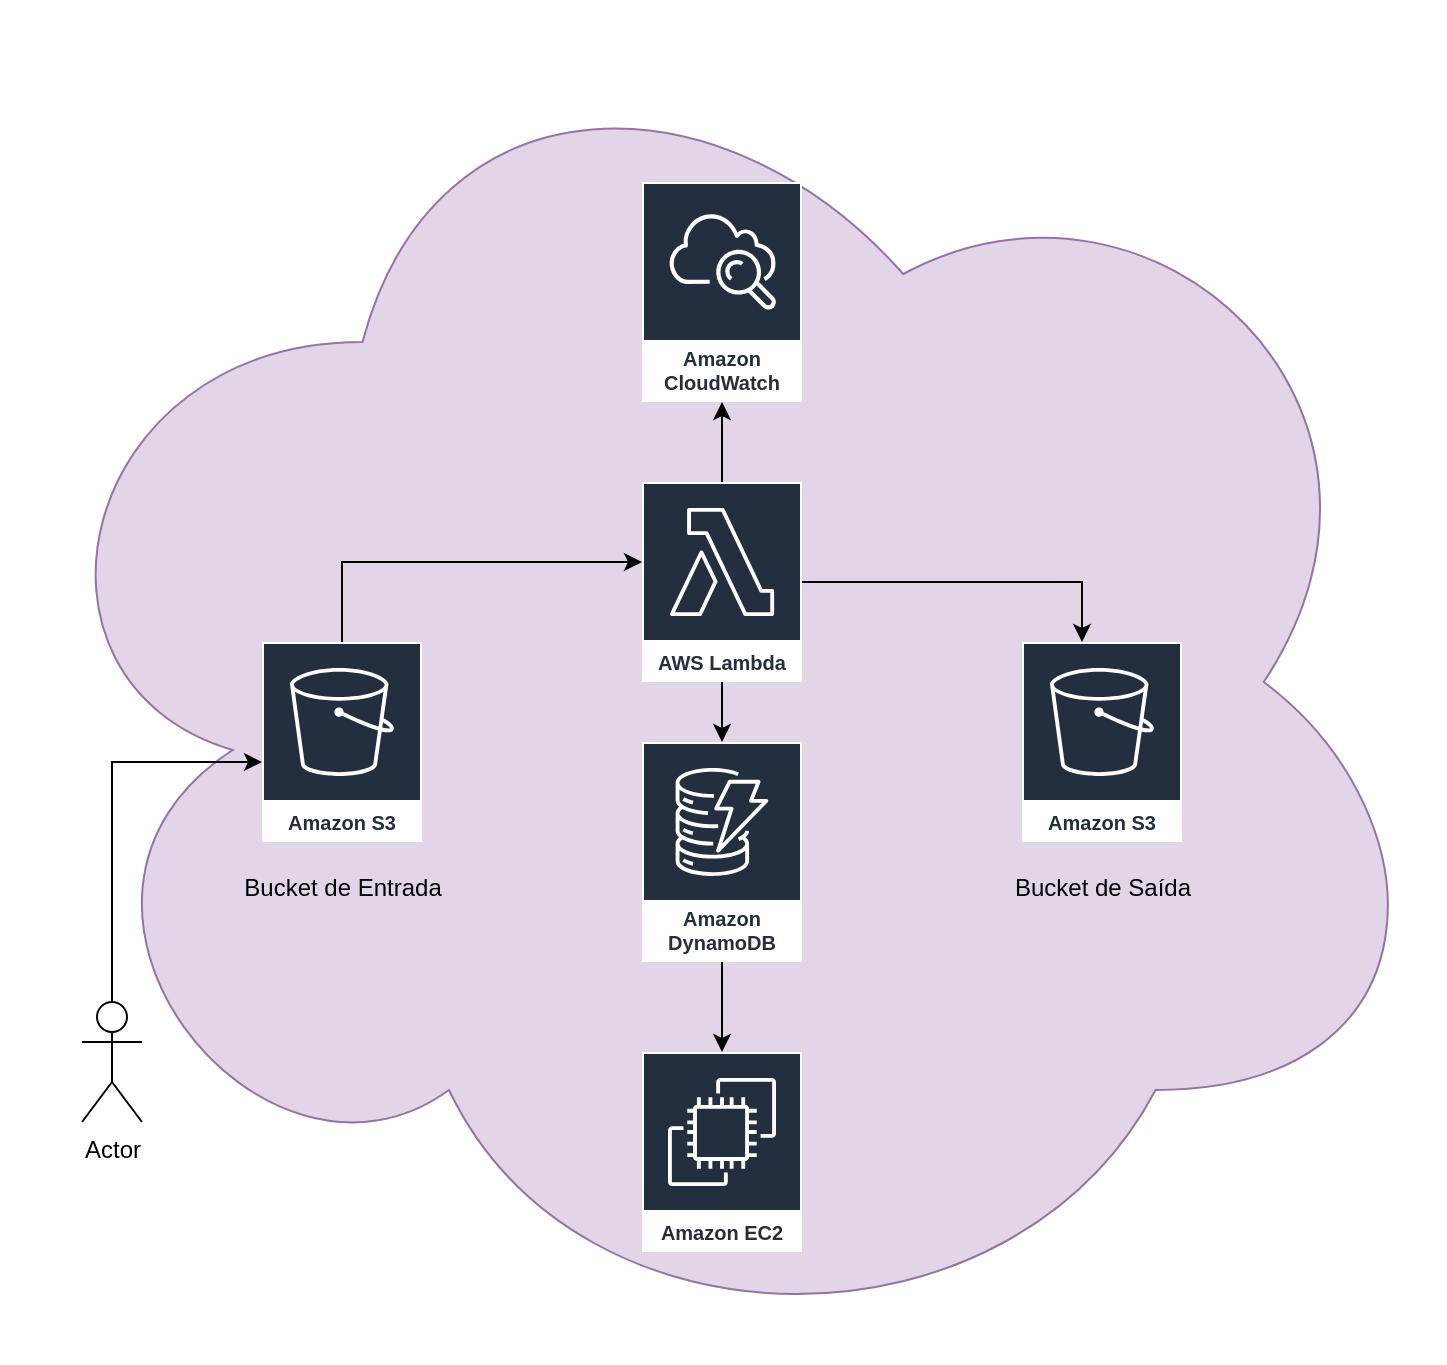 <mxfile version="28.2.0">
  <diagram name="Página-1" id="ocoSZaAQVugHEFtMZDUH">
    <mxGraphModel grid="1" page="1" gridSize="10" guides="1" tooltips="1" connect="1" arrows="1" fold="1" pageScale="1" pageWidth="827" pageHeight="1169" math="0" shadow="0">
      <root>
        <mxCell id="0" />
        <mxCell id="1" parent="0" />
        <mxCell id="f2BKNjYlsUP_5xgJeypy-26" value="" style="ellipse;shape=cloud;whiteSpace=wrap;html=1;fillColor=#e1d5e7;strokeColor=#9673a6;" vertex="1" parent="1">
          <mxGeometry x="70" y="-40" width="721" height="680" as="geometry" />
        </mxCell>
        <mxCell id="f2BKNjYlsUP_5xgJeypy-18" style="edgeStyle=orthogonalEdgeStyle;rounded=0;orthogonalLoop=1;jettySize=auto;html=1;" edge="1" parent="1" source="LtN_ABp98KglV9sxf6Uq-26" target="LtN_ABp98KglV9sxf6Uq-27">
          <mxGeometry relative="1" as="geometry">
            <mxPoint x="125" y="400" as="targetPoint" />
            <Array as="points">
              <mxPoint x="125" y="340" />
            </Array>
          </mxGeometry>
        </mxCell>
        <mxCell id="LtN_ABp98KglV9sxf6Uq-26" value="Actor" style="shape=umlActor;verticalLabelPosition=bottom;verticalAlign=top;html=1;outlineConnect=0;" vertex="1" parent="1">
          <mxGeometry x="110" y="460" width="30" height="60" as="geometry" />
        </mxCell>
        <mxCell id="f2BKNjYlsUP_5xgJeypy-19" style="edgeStyle=orthogonalEdgeStyle;rounded=0;orthogonalLoop=1;jettySize=auto;html=1;" edge="1" parent="1" source="LtN_ABp98KglV9sxf6Uq-27" target="LtN_ABp98KglV9sxf6Uq-28">
          <mxGeometry relative="1" as="geometry">
            <Array as="points">
              <mxPoint x="240" y="240" />
            </Array>
          </mxGeometry>
        </mxCell>
        <mxCell id="LtN_ABp98KglV9sxf6Uq-27" value="Amazon S3" style="sketch=0;outlineConnect=0;fontColor=#232F3E;gradientColor=none;strokeColor=#ffffff;fillColor=#232F3E;dashed=0;verticalLabelPosition=middle;verticalAlign=bottom;align=center;html=1;whiteSpace=wrap;fontSize=10;fontStyle=1;spacing=3;shape=mxgraph.aws4.productIcon;prIcon=mxgraph.aws4.s3;" vertex="1" parent="1">
          <mxGeometry x="200" y="280" width="80" height="100" as="geometry" />
        </mxCell>
        <mxCell id="f2BKNjYlsUP_5xgJeypy-20" style="edgeStyle=orthogonalEdgeStyle;rounded=0;orthogonalLoop=1;jettySize=auto;html=1;" edge="1" parent="1" source="LtN_ABp98KglV9sxf6Uq-28" target="f2BKNjYlsUP_5xgJeypy-1">
          <mxGeometry relative="1" as="geometry">
            <Array as="points">
              <mxPoint x="610" y="250" />
            </Array>
          </mxGeometry>
        </mxCell>
        <mxCell id="f2BKNjYlsUP_5xgJeypy-21" style="edgeStyle=orthogonalEdgeStyle;rounded=0;orthogonalLoop=1;jettySize=auto;html=1;" edge="1" parent="1" source="LtN_ABp98KglV9sxf6Uq-28" target="LtN_ABp98KglV9sxf6Uq-29">
          <mxGeometry relative="1" as="geometry" />
        </mxCell>
        <mxCell id="f2BKNjYlsUP_5xgJeypy-23" style="edgeStyle=orthogonalEdgeStyle;rounded=0;orthogonalLoop=1;jettySize=auto;html=1;" edge="1" parent="1" source="LtN_ABp98KglV9sxf6Uq-28" target="LtN_ABp98KglV9sxf6Uq-30">
          <mxGeometry relative="1" as="geometry" />
        </mxCell>
        <mxCell id="LtN_ABp98KglV9sxf6Uq-28" value="AWS Lambda" style="sketch=0;outlineConnect=0;fontColor=#232F3E;gradientColor=none;strokeColor=#ffffff;fillColor=#232F3E;dashed=0;verticalLabelPosition=middle;verticalAlign=bottom;align=center;html=1;whiteSpace=wrap;fontSize=10;fontStyle=1;spacing=3;shape=mxgraph.aws4.productIcon;prIcon=mxgraph.aws4.lambda;" vertex="1" parent="1">
          <mxGeometry x="390" y="200" width="80" height="100" as="geometry" />
        </mxCell>
        <mxCell id="f2BKNjYlsUP_5xgJeypy-22" style="edgeStyle=orthogonalEdgeStyle;rounded=0;orthogonalLoop=1;jettySize=auto;html=1;" edge="1" parent="1" source="LtN_ABp98KglV9sxf6Uq-29" target="LtN_ABp98KglV9sxf6Uq-31">
          <mxGeometry relative="1" as="geometry" />
        </mxCell>
        <mxCell id="LtN_ABp98KglV9sxf6Uq-29" value="Amazon DynamoDB" style="sketch=0;outlineConnect=0;fontColor=#232F3E;gradientColor=none;strokeColor=#ffffff;fillColor=#232F3E;dashed=0;verticalLabelPosition=middle;verticalAlign=bottom;align=center;html=1;whiteSpace=wrap;fontSize=10;fontStyle=1;spacing=3;shape=mxgraph.aws4.productIcon;prIcon=mxgraph.aws4.dynamodb;" vertex="1" parent="1">
          <mxGeometry x="390" y="330" width="80" height="110" as="geometry" />
        </mxCell>
        <mxCell id="LtN_ABp98KglV9sxf6Uq-31" value="Amazon EC2" style="sketch=0;outlineConnect=0;fontColor=#232F3E;gradientColor=none;strokeColor=#ffffff;fillColor=#232F3E;dashed=0;verticalLabelPosition=middle;verticalAlign=bottom;align=center;html=1;whiteSpace=wrap;fontSize=10;fontStyle=1;spacing=3;shape=mxgraph.aws4.productIcon;prIcon=mxgraph.aws4.ec2;" vertex="1" parent="1">
          <mxGeometry x="390" y="485" width="80" height="100" as="geometry" />
        </mxCell>
        <mxCell id="f2BKNjYlsUP_5xgJeypy-1" value="Amazon S3" style="sketch=0;outlineConnect=0;fontColor=#232F3E;gradientColor=none;strokeColor=#ffffff;fillColor=#232F3E;dashed=0;verticalLabelPosition=middle;verticalAlign=bottom;align=center;html=1;whiteSpace=wrap;fontSize=10;fontStyle=1;spacing=3;shape=mxgraph.aws4.productIcon;prIcon=mxgraph.aws4.s3;" vertex="1" parent="1">
          <mxGeometry x="580" y="280" width="80" height="100" as="geometry" />
        </mxCell>
        <mxCell id="LtN_ABp98KglV9sxf6Uq-30" value="Amazon CloudWatch" style="sketch=0;outlineConnect=0;fontColor=#232F3E;gradientColor=none;strokeColor=#ffffff;fillColor=#232F3E;dashed=0;verticalLabelPosition=middle;verticalAlign=bottom;align=center;html=1;whiteSpace=wrap;fontSize=10;fontStyle=1;spacing=3;shape=mxgraph.aws4.productIcon;prIcon=mxgraph.aws4.cloudwatch;" vertex="1" parent="1">
          <mxGeometry x="390" y="50" width="80" height="110" as="geometry" />
        </mxCell>
        <mxCell id="f2BKNjYlsUP_5xgJeypy-24" value="Bucket de Entrada" style="text;html=1;align=center;verticalAlign=middle;resizable=0;points=[];autosize=1;strokeColor=none;fillColor=none;" vertex="1" parent="1">
          <mxGeometry x="180" y="388" width="120" height="30" as="geometry" />
        </mxCell>
        <mxCell id="f2BKNjYlsUP_5xgJeypy-25" value="Bucket de Saída" style="text;html=1;align=center;verticalAlign=middle;resizable=0;points=[];autosize=1;strokeColor=none;fillColor=none;" vertex="1" parent="1">
          <mxGeometry x="565" y="388" width="110" height="30" as="geometry" />
        </mxCell>
      </root>
    </mxGraphModel>
  </diagram>
</mxfile>
